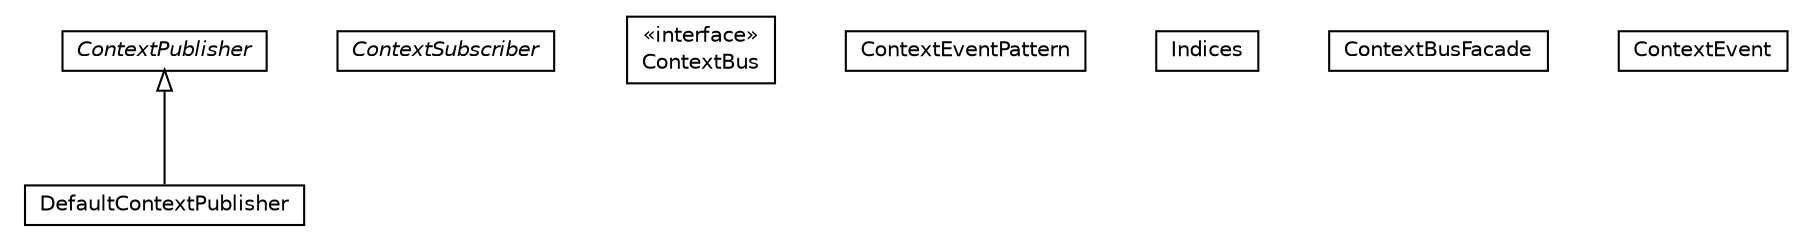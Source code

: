 #!/usr/local/bin/dot
#
# Class diagram 
# Generated by UMLGraph version R5_6-24-gf6e263 (http://www.umlgraph.org/)
#

digraph G {
	edge [fontname="Helvetica",fontsize=10,labelfontname="Helvetica",labelfontsize=10];
	node [fontname="Helvetica",fontsize=10,shape=plaintext];
	nodesep=0.25;
	ranksep=0.5;
	// org.universAAL.middleware.context.DefaultContextPublisher
	c179480 [label=<<table title="org.universAAL.middleware.context.DefaultContextPublisher" border="0" cellborder="1" cellspacing="0" cellpadding="2" port="p" href="./DefaultContextPublisher.html">
		<tr><td><table border="0" cellspacing="0" cellpadding="1">
<tr><td align="center" balign="center"> DefaultContextPublisher </td></tr>
		</table></td></tr>
		</table>>, URL="./DefaultContextPublisher.html", fontname="Helvetica", fontcolor="black", fontsize=10.0];
	// org.universAAL.middleware.context.ContextSubscriber
	c179481 [label=<<table title="org.universAAL.middleware.context.ContextSubscriber" border="0" cellborder="1" cellspacing="0" cellpadding="2" port="p" href="./ContextSubscriber.html">
		<tr><td><table border="0" cellspacing="0" cellpadding="1">
<tr><td align="center" balign="center"><font face="Helvetica-Oblique"> ContextSubscriber </font></td></tr>
		</table></td></tr>
		</table>>, URL="./ContextSubscriber.html", fontname="Helvetica", fontcolor="black", fontsize=10.0];
	// org.universAAL.middleware.context.ContextBus
	c179482 [label=<<table title="org.universAAL.middleware.context.ContextBus" border="0" cellborder="1" cellspacing="0" cellpadding="2" port="p" href="./ContextBus.html">
		<tr><td><table border="0" cellspacing="0" cellpadding="1">
<tr><td align="center" balign="center"> &#171;interface&#187; </td></tr>
<tr><td align="center" balign="center"> ContextBus </td></tr>
		</table></td></tr>
		</table>>, URL="./ContextBus.html", fontname="Helvetica", fontcolor="black", fontsize=10.0];
	// org.universAAL.middleware.context.ContextEventPattern
	c179483 [label=<<table title="org.universAAL.middleware.context.ContextEventPattern" border="0" cellborder="1" cellspacing="0" cellpadding="2" port="p" href="./ContextEventPattern.html">
		<tr><td><table border="0" cellspacing="0" cellpadding="1">
<tr><td align="center" balign="center"> ContextEventPattern </td></tr>
		</table></td></tr>
		</table>>, URL="./ContextEventPattern.html", fontname="Helvetica", fontcolor="black", fontsize=10.0];
	// org.universAAL.middleware.context.ContextEventPattern.Indices
	c179484 [label=<<table title="org.universAAL.middleware.context.ContextEventPattern.Indices" border="0" cellborder="1" cellspacing="0" cellpadding="2" port="p" href="./ContextEventPattern.Indices.html">
		<tr><td><table border="0" cellspacing="0" cellpadding="1">
<tr><td align="center" balign="center"> Indices </td></tr>
		</table></td></tr>
		</table>>, URL="./ContextEventPattern.Indices.html", fontname="Helvetica", fontcolor="black", fontsize=10.0];
	// org.universAAL.middleware.context.ContextPublisher
	c179485 [label=<<table title="org.universAAL.middleware.context.ContextPublisher" border="0" cellborder="1" cellspacing="0" cellpadding="2" port="p" href="./ContextPublisher.html">
		<tr><td><table border="0" cellspacing="0" cellpadding="1">
<tr><td align="center" balign="center"><font face="Helvetica-Oblique"> ContextPublisher </font></td></tr>
		</table></td></tr>
		</table>>, URL="./ContextPublisher.html", fontname="Helvetica", fontcolor="black", fontsize=10.0];
	// org.universAAL.middleware.context.ContextBusFacade
	c179486 [label=<<table title="org.universAAL.middleware.context.ContextBusFacade" border="0" cellborder="1" cellspacing="0" cellpadding="2" port="p" href="./ContextBusFacade.html">
		<tr><td><table border="0" cellspacing="0" cellpadding="1">
<tr><td align="center" balign="center"> ContextBusFacade </td></tr>
		</table></td></tr>
		</table>>, URL="./ContextBusFacade.html", fontname="Helvetica", fontcolor="black", fontsize=10.0];
	// org.universAAL.middleware.context.ContextEvent
	c179487 [label=<<table title="org.universAAL.middleware.context.ContextEvent" border="0" cellborder="1" cellspacing="0" cellpadding="2" port="p" href="./ContextEvent.html">
		<tr><td><table border="0" cellspacing="0" cellpadding="1">
<tr><td align="center" balign="center"> ContextEvent </td></tr>
		</table></td></tr>
		</table>>, URL="./ContextEvent.html", fontname="Helvetica", fontcolor="black", fontsize=10.0];
	//org.universAAL.middleware.context.DefaultContextPublisher extends org.universAAL.middleware.context.ContextPublisher
	c179485:p -> c179480:p [dir=back,arrowtail=empty];
}

